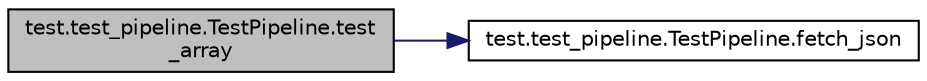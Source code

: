 digraph "test.test_pipeline.TestPipeline.test_array"
{
  edge [fontname="Helvetica",fontsize="10",labelfontname="Helvetica",labelfontsize="10"];
  node [fontname="Helvetica",fontsize="10",shape=record];
  rankdir="LR";
  Node1 [label="test.test_pipeline.TestPipeline.test\l_array",height=0.2,width=0.4,color="black", fillcolor="grey75", style="filled", fontcolor="black"];
  Node1 -> Node2 [color="midnightblue",fontsize="10",style="solid",fontname="Helvetica"];
  Node2 [label="test.test_pipeline.TestPipeline.fetch_json",height=0.2,width=0.4,color="black", fillcolor="white", style="filled",URL="$classtest_1_1test__pipeline_1_1TestPipeline.html#a3de89d9171c08ba96e2fd69bac5d7f47"];
}
